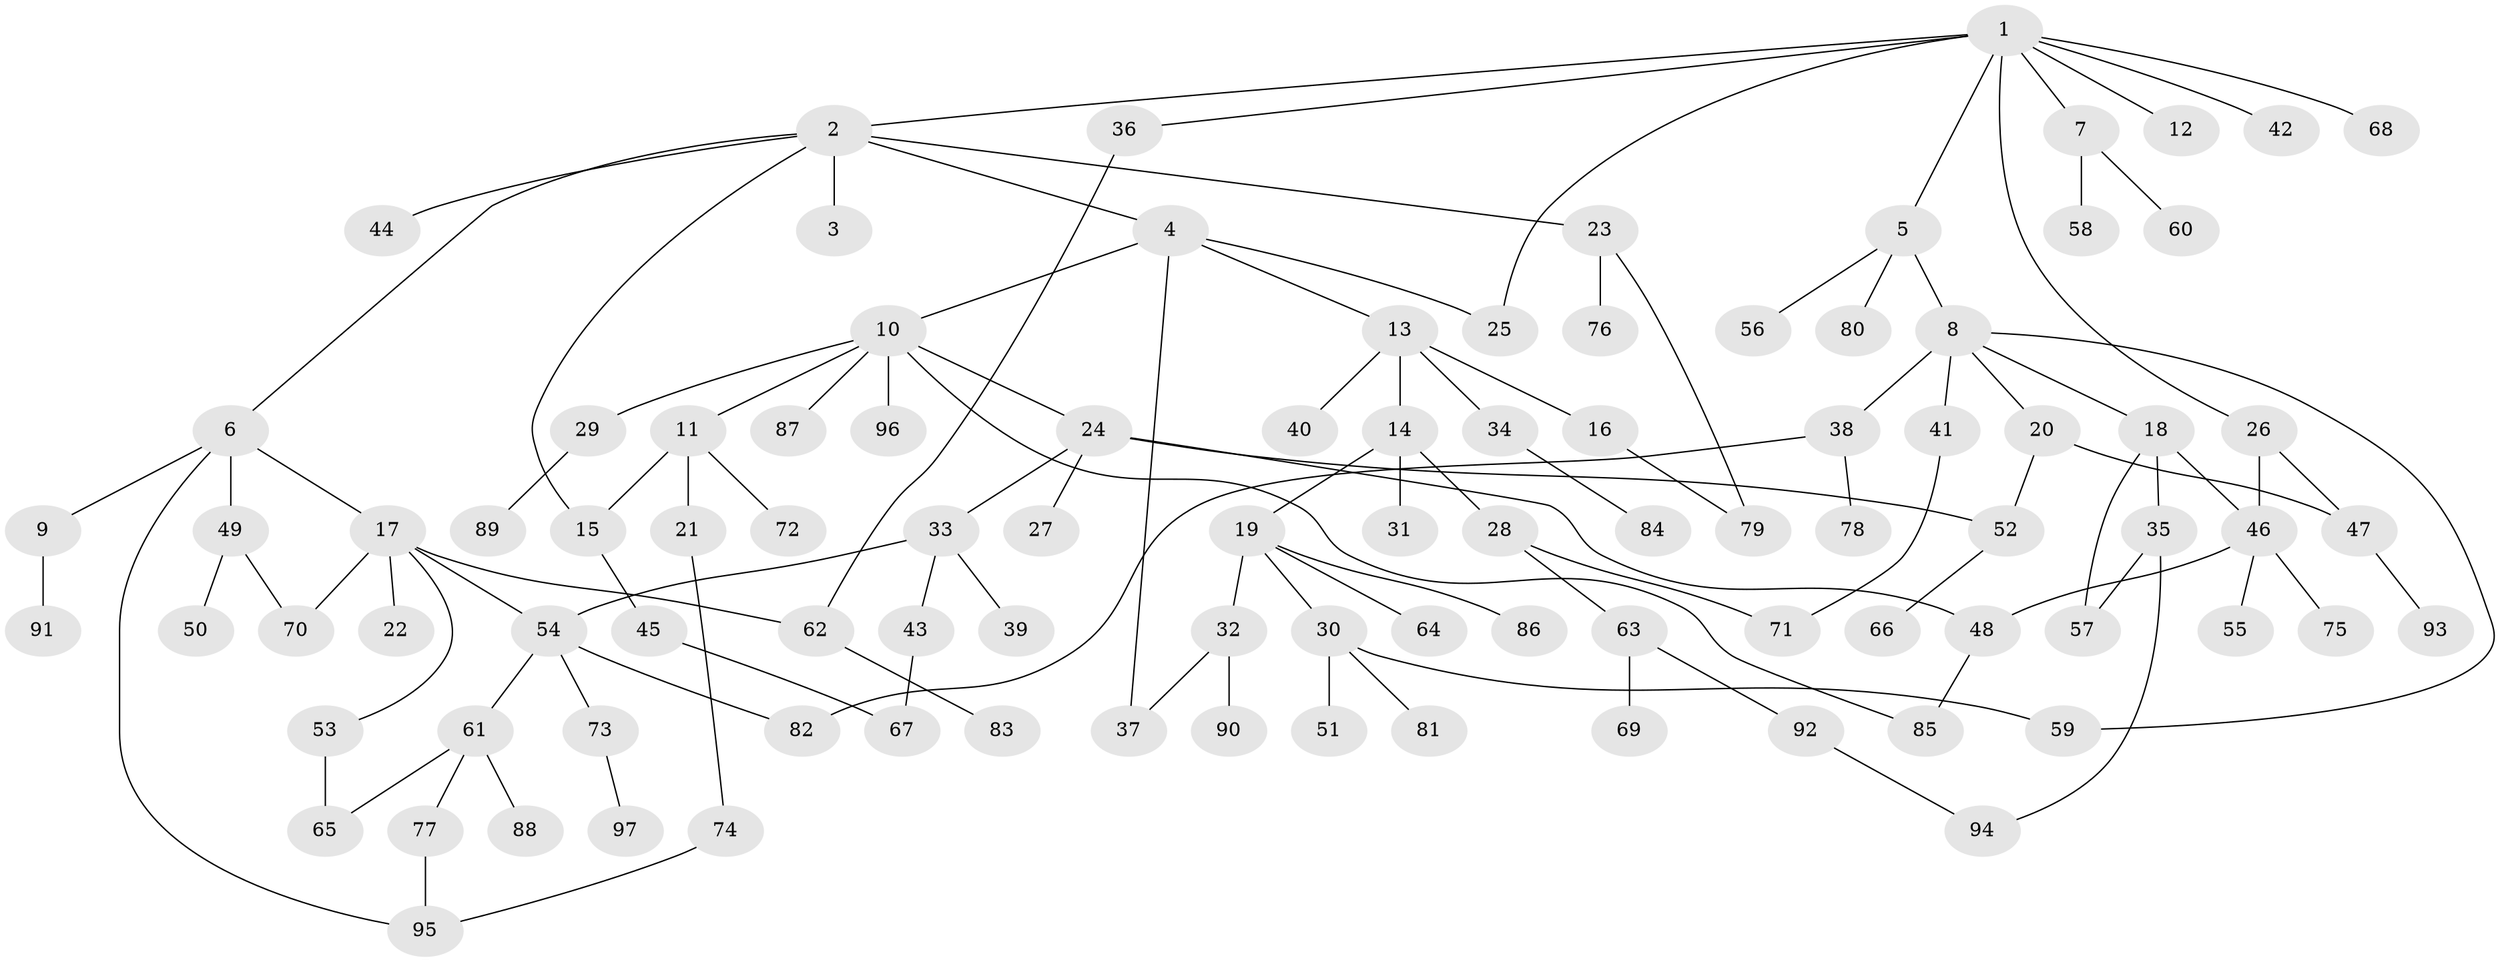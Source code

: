 // coarse degree distribution, {8: 0.029411764705882353, 10: 0.014705882352941176, 1: 0.4264705882352941, 3: 0.19117647058823528, 2: 0.20588235294117646, 7: 0.058823529411764705, 6: 0.04411764705882353, 4: 0.029411764705882353}
// Generated by graph-tools (version 1.1) at 2025/51/02/27/25 19:51:41]
// undirected, 97 vertices, 117 edges
graph export_dot {
graph [start="1"]
  node [color=gray90,style=filled];
  1;
  2;
  3;
  4;
  5;
  6;
  7;
  8;
  9;
  10;
  11;
  12;
  13;
  14;
  15;
  16;
  17;
  18;
  19;
  20;
  21;
  22;
  23;
  24;
  25;
  26;
  27;
  28;
  29;
  30;
  31;
  32;
  33;
  34;
  35;
  36;
  37;
  38;
  39;
  40;
  41;
  42;
  43;
  44;
  45;
  46;
  47;
  48;
  49;
  50;
  51;
  52;
  53;
  54;
  55;
  56;
  57;
  58;
  59;
  60;
  61;
  62;
  63;
  64;
  65;
  66;
  67;
  68;
  69;
  70;
  71;
  72;
  73;
  74;
  75;
  76;
  77;
  78;
  79;
  80;
  81;
  82;
  83;
  84;
  85;
  86;
  87;
  88;
  89;
  90;
  91;
  92;
  93;
  94;
  95;
  96;
  97;
  1 -- 2;
  1 -- 5;
  1 -- 7;
  1 -- 12;
  1 -- 25;
  1 -- 26;
  1 -- 36;
  1 -- 42;
  1 -- 68;
  2 -- 3;
  2 -- 4;
  2 -- 6;
  2 -- 15;
  2 -- 23;
  2 -- 44;
  4 -- 10;
  4 -- 13;
  4 -- 37;
  4 -- 25;
  5 -- 8;
  5 -- 56;
  5 -- 80;
  6 -- 9;
  6 -- 17;
  6 -- 49;
  6 -- 95;
  7 -- 58;
  7 -- 60;
  8 -- 18;
  8 -- 20;
  8 -- 38;
  8 -- 41;
  8 -- 59;
  9 -- 91;
  10 -- 11;
  10 -- 24;
  10 -- 29;
  10 -- 85;
  10 -- 87;
  10 -- 96;
  11 -- 21;
  11 -- 72;
  11 -- 15;
  13 -- 14;
  13 -- 16;
  13 -- 34;
  13 -- 40;
  14 -- 19;
  14 -- 28;
  14 -- 31;
  15 -- 45;
  16 -- 79;
  17 -- 22;
  17 -- 53;
  17 -- 62;
  17 -- 54;
  17 -- 70;
  18 -- 35;
  18 -- 57;
  18 -- 46;
  19 -- 30;
  19 -- 32;
  19 -- 64;
  19 -- 86;
  20 -- 47;
  20 -- 52;
  21 -- 74;
  23 -- 76;
  23 -- 79;
  24 -- 27;
  24 -- 33;
  24 -- 48;
  24 -- 52;
  26 -- 46;
  26 -- 47;
  28 -- 63;
  28 -- 71;
  29 -- 89;
  30 -- 51;
  30 -- 81;
  30 -- 59;
  32 -- 90;
  32 -- 37;
  33 -- 39;
  33 -- 43;
  33 -- 54;
  34 -- 84;
  35 -- 57;
  35 -- 94;
  36 -- 62;
  38 -- 78;
  38 -- 82;
  41 -- 71;
  43 -- 67;
  45 -- 67;
  46 -- 55;
  46 -- 75;
  46 -- 48;
  47 -- 93;
  48 -- 85;
  49 -- 50;
  49 -- 70;
  52 -- 66;
  53 -- 65;
  54 -- 61;
  54 -- 73;
  54 -- 82;
  61 -- 77;
  61 -- 88;
  61 -- 65;
  62 -- 83;
  63 -- 69;
  63 -- 92;
  73 -- 97;
  74 -- 95;
  77 -- 95;
  92 -- 94;
}
